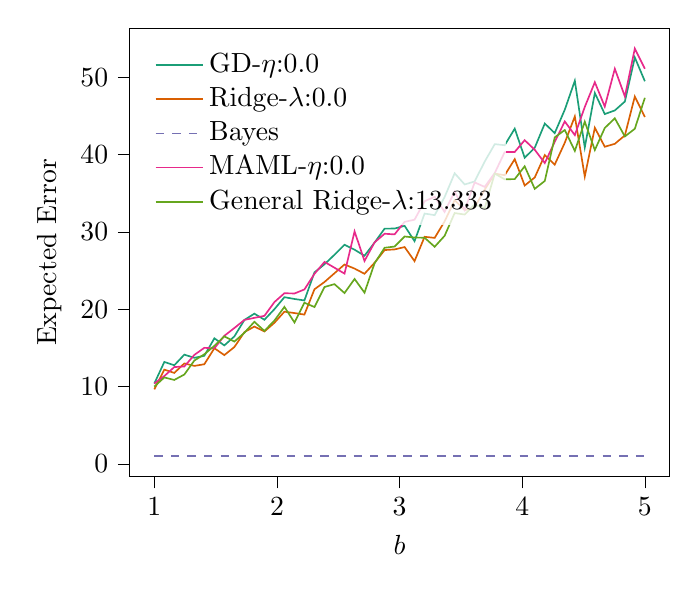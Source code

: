 % This file was created with tikzplotlib v0.10.1.
\begin{tikzpicture}

\definecolor{chocolate217952}{RGB}{217,95,2}
\definecolor{darkcyan27158119}{RGB}{27,158,119}
\definecolor{darkgray176}{RGB}{176,176,176}
\definecolor{deeppink23141138}{RGB}{231,41,138}
\definecolor{lightslategray117112179}{RGB}{117,112,179}
\definecolor{olivedrab10216630}{RGB}{102,166,30}

\begin{axis}[
legend cell align={left},
legend style={
  fill opacity=0.8,
  draw opacity=1,
  text opacity=1,
  at={(0.03,0.97)},
  anchor=north west,
  draw=none
},
tick align=outside,
tick pos=left,
x grid style={darkgray176},
xlabel={\(\displaystyle b\)},
xmin=0.8, xmax=5.2,
xtick style={color=black},
y grid style={darkgray176},
ylabel={Expected Error},
ymin=-1.636, ymax=56.36,
ytick style={color=black}
]
\addplot [semithick, darkcyan27158119]
table {%
1 10.388
1.082 13.19
1.163 12.759
1.245 14.133
1.327 13.722
1.408 13.986
1.49 16.247
1.571 15.325
1.653 16.494
1.735 18.624
1.816 19.436
1.898 18.648
1.98 20.023
2.061 21.567
2.143 21.334
2.224 21.144
2.306 24.776
2.388 25.825
2.469 27.053
2.551 28.347
2.633 27.708
2.714 26.927
2.796 28.628
2.878 30.436
2.959 30.444
3.041 30.798
3.122 28.812
3.204 32.387
3.286 32.177
3.367 34.514
3.449 37.593
3.531 36.147
3.612 36.538
3.694 39.107
3.776 41.364
3.857 41.225
3.939 43.37
4.02 39.609
4.102 40.897
4.184 44.027
4.265 42.794
4.347 45.819
4.429 49.564
4.51 40.932
4.592 47.978
4.673 45.255
4.755 45.725
4.837 46.877
4.918 52.576
5 49.499
};
\addlegendentry{GD-$\eta$:0.0}
\addplot [semithick, chocolate217952]
table {%
1 9.64
1.082 12.191
1.163 11.772
1.245 12.997
1.327 12.676
1.408 12.893
1.49 14.962
1.571 14.074
1.653 15.117
1.735 17.046
1.816 17.767
1.898 17.129
1.98 18.263
2.061 19.691
2.143 19.513
2.224 19.314
2.306 22.588
2.388 23.534
2.469 24.659
2.551 25.797
2.633 25.266
2.714 24.594
2.796 26.017
2.878 27.662
2.959 27.745
3.041 28.049
3.122 26.23
3.204 29.377
3.286 29.237
3.367 31.367
3.449 34.111
3.531 32.821
3.612 33.208
3.694 35.478
3.776 37.546
3.857 37.349
3.939 39.422
4.02 36.01
4.102 37.049
4.184 39.944
4.265 38.716
4.347 41.547
4.429 44.951
4.51 37.177
4.592 43.481
4.673 41.026
4.755 41.406
4.837 42.495
4.918 47.527
5 44.88
};
\addlegendentry{Ridge-$\lambda$:0.0}
\addplot [semithick, lightslategray117112179, dashed]
table {%
1 1.0
1.082 1.0
1.163 1.0
1.245 1.0
1.327 1.0
1.408 1.0
1.49 1.0
1.571 1.0
1.653 1.0
1.735 1.0
1.816 1.0
1.898 1.0
1.98 1.0
2.061 1.0
2.143 1.0
2.224 1.0
2.306 1.0
2.388 1.0
2.469 1.0
2.551 1.0
2.633 1.0
2.714 1.0
2.796 1.0
2.878 1.0
2.959 1.0
3.041 1.0
3.122 1.0
3.204 1.0
3.286 1.0
3.367 1.0
3.449 1.0
3.531 1.0
3.612 1.0
3.694 1.0
3.776 1.0
3.857 1.0
3.939 1.0
4.02 1.0
4.102 1.0
4.184 1.0
4.265 1.0
4.347 1.0
4.429 1.0
4.51 1.0
4.592 1.0
4.673 1.0
4.755 1.0
4.837 1.0
4.918 1.0
5 1.0
};
\addlegendentry{Bayes}
\addplot [semithick, deeppink23141138]
table {%
1 10.4
1.082 11.367
1.163 12.526
1.245 12.603
1.327 14.106
1.408 15.015
1.49 14.953
1.571 16.569
1.653 17.579
1.735 18.628
1.816 18.891
1.898 19.15
1.98 20.941
2.061 22.077
2.143 22.046
2.224 22.564
2.306 24.585
2.388 26.127
2.469 25.382
2.551 24.619
2.633 30.074
2.714 26.255
2.796 28.656
2.878 29.773
2.959 29.689
3.041 31.311
3.122 31.591
3.204 33.98
3.286 34.551
3.367 32.598
3.449 35.203
3.531 32.841
3.612 36.41
3.694 35.836
3.776 37.631
3.857 40.334
3.939 40.357
4.02 41.876
4.102 40.636
4.184 38.918
4.265 41.657
4.347 44.296
4.429 42.53
4.51 46.175
4.592 49.372
4.673 46.223
4.755 51.111
4.837 47.531
4.918 53.724
5 51.115
};
\addlegendentry{MAML-$\eta$:0.0}
\addplot [semithick, olivedrab10216630]
table {%
1 10.001
1.082 11.183
1.163 10.861
1.245 11.563
1.327 13.38
1.408 14.18
1.49 15.275
1.571 16.502
1.653 15.822
1.735 16.968
1.816 18.383
1.898 17.201
1.98 18.555
2.061 20.31
2.143 18.296
2.224 20.849
2.306 20.294
2.388 22.885
2.469 23.254
2.551 22.103
2.633 23.925
2.714 22.149
2.796 25.948
2.878 27.96
2.959 28.116
3.041 29.416
3.122 29.285
3.204 29.256
3.286 28.087
3.367 29.5
3.449 32.448
3.531 32.258
3.612 33.559
3.694 33.078
3.776 37.561
3.857 36.81
3.939 36.846
4.02 38.498
4.102 35.582
4.184 36.601
4.265 42.237
4.347 43.192
4.429 40.489
4.51 44.271
4.592 40.602
4.673 43.453
4.755 44.705
4.837 42.358
4.918 43.353
5 47.36
};
\addlegendentry{General Ridge-$\lambda$:13.333}
\end{axis}

\end{tikzpicture}
